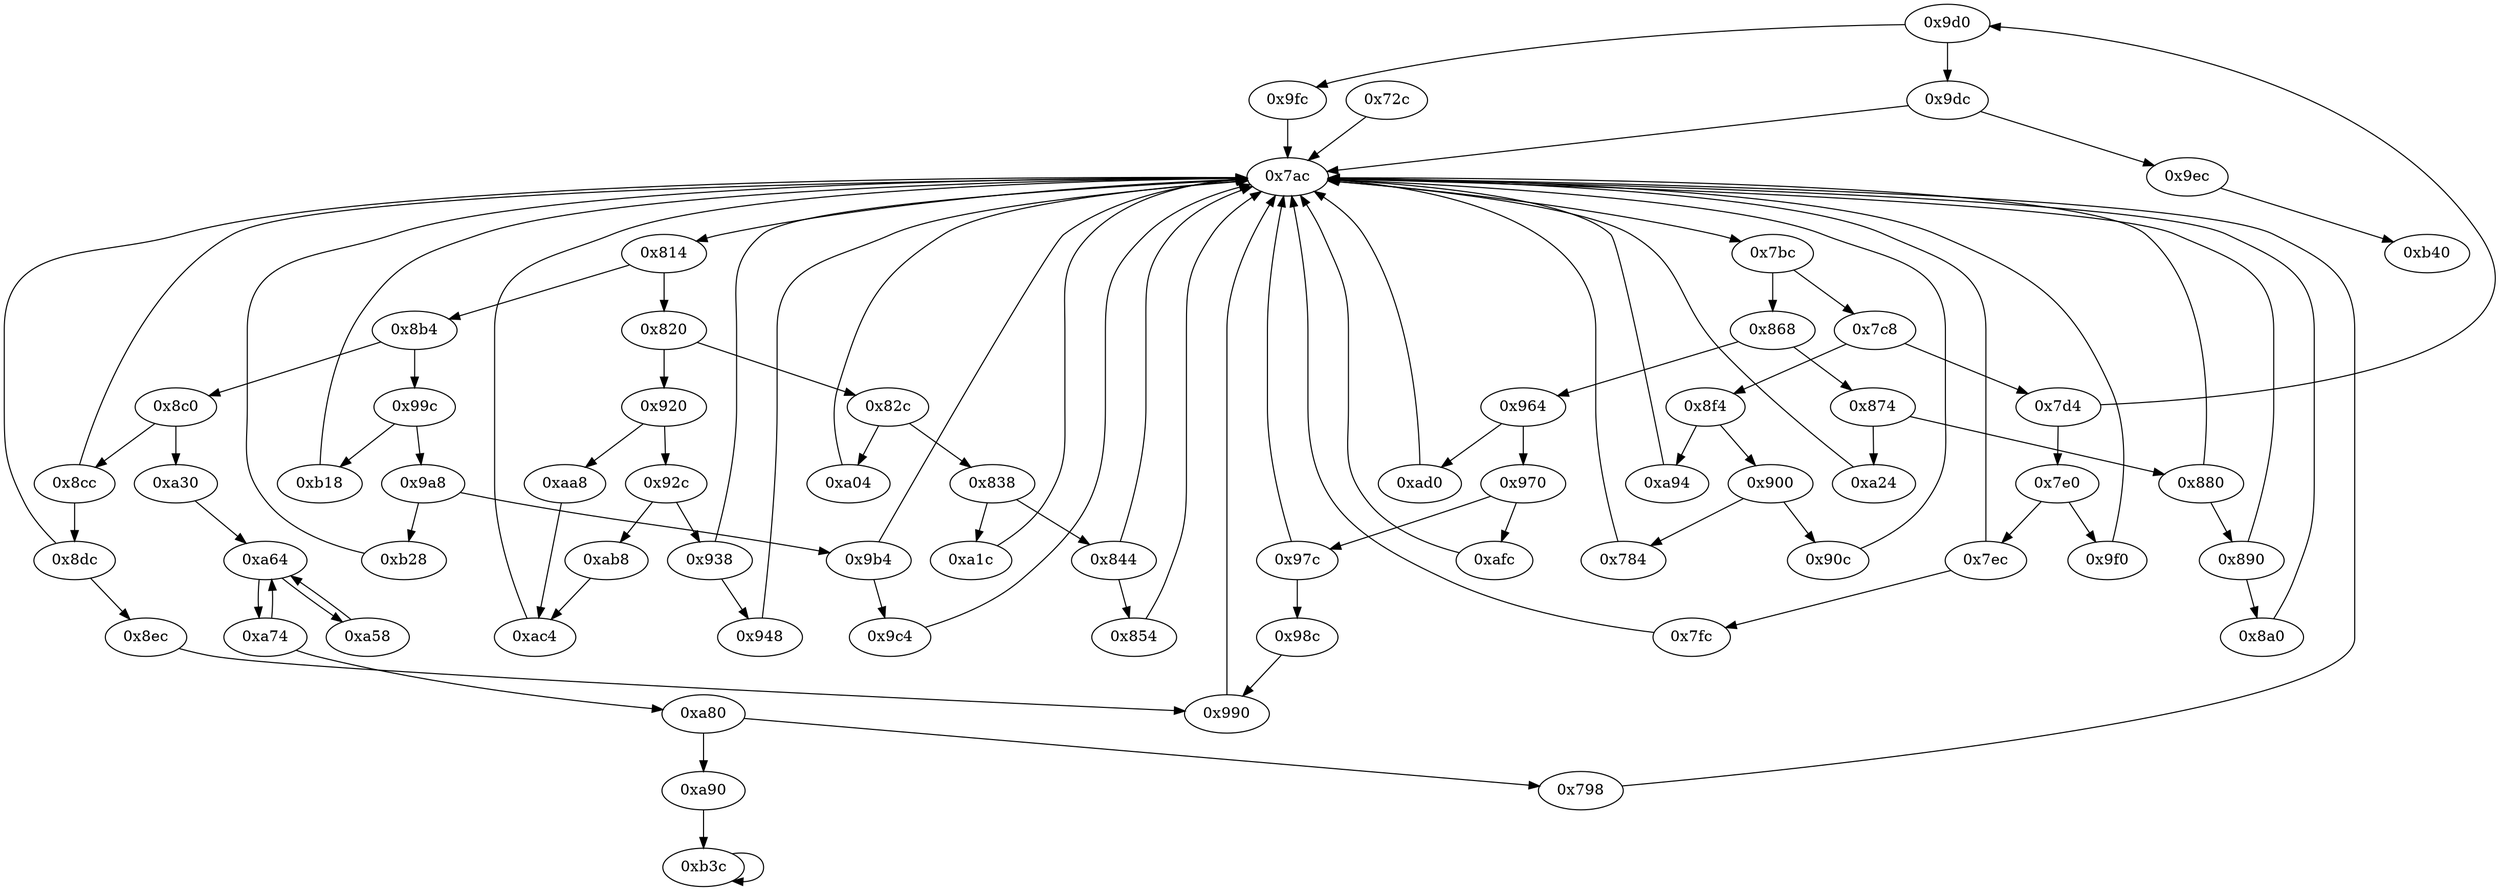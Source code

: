 digraph "" {
	"0x9d0"	 [opcode="[u'ldr', u'cmp', u'b']"];
	"0x9fc"	 [opcode="[u'ldr', u'b']"];
	"0x9d0" -> "0x9fc";
	"0x9dc"	 [opcode="[u'ldr', u'cmp', u'mov', u'b']"];
	"0x9d0" -> "0x9dc";
	"0xa04"	 [opcode="[u'ldr', u'ldr', u'ldr', u'cmp', u'mov', u'b']"];
	"0x7ac"	 [opcode="[u'mov', u'ldr', u'cmp', u'b']"];
	"0xa04" -> "0x7ac";
	"0x8f4"	 [opcode="[u'ldr', u'cmp', u'b']"];
	"0x900"	 [opcode="[u'ldr', u'cmp', u'b']"];
	"0x8f4" -> "0x900";
	"0xa94"	 [opcode="[u'sub', u'str', u'ldr', u'ldr', u'b']"];
	"0x8f4" -> "0xa94";
	"0xa64"	 [opcode="[u'bic', u'ldr', u'cmp', u'b']"];
	"0xa74"	 [opcode="[u'ldr', u'cmp', u'b']"];
	"0xa64" -> "0xa74";
	"0xa58"	 [opcode="[u'mov', u'bl', u'ldr']"];
	"0xa64" -> "0xa58";
	"0x7fc"	 [opcode="[u'ldr', u'ldr', u'bl', u'str', u'ldr', u'b']"];
	"0x7fc" -> "0x7ac";
	"0x99c"	 [opcode="[u'ldr', u'cmp', u'b']"];
	"0xb18"	 [opcode="[u'mov', u'mov', u'str', u'b']"];
	"0x99c" -> "0xb18";
	"0x9a8"	 [opcode="[u'ldr', u'cmp', u'b']"];
	"0x99c" -> "0x9a8";
	"0x8ec"	 [opcode="[u'ldr', u'b']"];
	"0x990"	 [opcode="[u'str', u'mov', u'b']"];
	"0x8ec" -> "0x990";
	"0x7bc"	 [opcode="[u'ldr', u'cmp', u'b']"];
	"0x868"	 [opcode="[u'ldr', u'cmp', u'b']"];
	"0x7bc" -> "0x868";
	"0x7c8"	 [opcode="[u'ldr', u'cmp', u'b']"];
	"0x7bc" -> "0x7c8";
	"0x784"	 [opcode="[u'ldr', u'cmp', u'mov', u'ldr', u'b']"];
	"0x784" -> "0x7ac";
	"0x7e0"	 [opcode="[u'ldr', u'cmp', u'b']"];
	"0x9f0"	 [opcode="[u'mov', u'mov', u'b']"];
	"0x7e0" -> "0x9f0";
	"0x7ec"	 [opcode="[u'ldr', u'cmp', u'mov', u'b']"];
	"0x7e0" -> "0x7ec";
	"0xb3c"	 [opcode="[u'b']"];
	"0xb3c" -> "0xb3c";
	"0x9b4"	 [opcode="[u'ldr', u'cmp', u'mov', u'b']"];
	"0x9b4" -> "0x7ac";
	"0x9c4"	 [opcode="[u'ldr', u'ldr', u'b']"];
	"0x9b4" -> "0x9c4";
	"0x9ec"	 [opcode="[u'b']"];
	"0xb40"	 [opcode="[u'ldr', u'ldr', u'ldr', u'ldr', u'sub', u'mov', u'sub', u'pop']"];
	"0x9ec" -> "0xb40";
	"0x8b4"	 [opcode="[u'ldr', u'cmp', u'b']"];
	"0x8b4" -> "0x99c";
	"0x8c0"	 [opcode="[u'ldr', u'cmp', u'b']"];
	"0x8b4" -> "0x8c0";
	"0x948"	 [opcode="[u'ldr', u'cmp', u'mov', u'mov', u'strb', u'ldr', u'b']"];
	"0x948" -> "0x7ac";
	"0x9f0" -> "0x7ac";
	"0x880"	 [opcode="[u'ldr', u'cmp', u'mov', u'b']"];
	"0x880" -> "0x7ac";
	"0x890"	 [opcode="[u'ldr', u'cmp', u'mov', u'b']"];
	"0x880" -> "0x890";
	"0x964"	 [opcode="[u'ldr', u'cmp', u'b']"];
	"0x868" -> "0x964";
	"0x874"	 [opcode="[u'ldr', u'cmp', u'b']"];
	"0x868" -> "0x874";
	"0xafc"	 [opcode="[u'ldr', u'cmp', u'mov', u'mov', u'strb', u'ldr', u'b']"];
	"0xafc" -> "0x7ac";
	"0x820"	 [opcode="[u'ldr', u'cmp', u'b']"];
	"0x920"	 [opcode="[u'ldr', u'cmp', u'b']"];
	"0x820" -> "0x920";
	"0x82c"	 [opcode="[u'ldr', u'cmp', u'b']"];
	"0x820" -> "0x82c";
	"0xab8"	 [opcode="[u'ldrb', u'ldr', u'ldr']"];
	"0xac4"	 [opcode="[u'cmp', u'mov', u'b']"];
	"0xab8" -> "0xac4";
	"0xaa8"	 [opcode="[u'ldrb', u'ldr', u'ldr', u'b']"];
	"0x920" -> "0xaa8";
	"0x92c"	 [opcode="[u'ldr', u'cmp', u'b']"];
	"0x920" -> "0x92c";
	"0x8cc"	 [opcode="[u'ldr', u'cmp', u'mov', u'b']"];
	"0x8cc" -> "0x7ac";
	"0x8dc"	 [opcode="[u'ldr', u'cmp', u'mov', u'b']"];
	"0x8cc" -> "0x8dc";
	"0xa80"	 [opcode="[u'ldr', u'mov', u'cmp', u'b']"];
	"0x798"	 [opcode="[u'ldr', u'mov', u'mov', u'ldr', u'ldr']"];
	"0xa80" -> "0x798";
	"0xa90"	 [opcode="[u'b']"];
	"0xa80" -> "0xa90";
	"0x844"	 [opcode="[u'ldr', u'cmp', u'mov', u'b']"];
	"0x844" -> "0x7ac";
	"0x854"	 [opcode="[u'ldr', u'ldrb', u'str', u'ldr', u'b']"];
	"0x844" -> "0x854";
	"0x970"	 [opcode="[u'ldr', u'cmp', u'b']"];
	"0x964" -> "0x970";
	"0xad0"	 [opcode="[u'ldr', u'str', u'ldr', u'ldr', u'ldr', u'add', u'cmp', u'mov', u'mov', u'str', u'b']"];
	"0x964" -> "0xad0";
	"0xa1c"	 [opcode="[u'ldr', u'b']"];
	"0xa1c" -> "0x7ac";
	"0xb28"	 [opcode="[u'ldr', u'add', u'str', u'ldr', u'b']"];
	"0xb28" -> "0x7ac";
	"0x97c"	 [opcode="[u'ldr', u'cmp', u'mov', u'b']"];
	"0x97c" -> "0x7ac";
	"0x98c"	 [opcode="[u'mov']"];
	"0x97c" -> "0x98c";
	"0x72c"	 [opcode="[u'push', u'add', u'sub', u'str', u'ldr', u'mov', u'ldr', u'ldr', u'str', u'ldr', u'ldr', u'ldr', u'ldr', u'ldr', u'ldr', u'add', \
u'ldr', u'add', u'str', u'str', u'str', u'b']"];
	"0x72c" -> "0x7ac";
	"0x7c8" -> "0x8f4";
	"0x7d4"	 [opcode="[u'ldr', u'cmp', u'b']"];
	"0x7c8" -> "0x7d4";
	"0xb18" -> "0x7ac";
	"0x798" -> "0x7ac";
	"0x7ac" -> "0x7bc";
	"0x814"	 [opcode="[u'ldr', u'cmp', u'b']"];
	"0x7ac" -> "0x814";
	"0xaa8" -> "0xac4";
	"0xa74" -> "0xa64";
	"0xa74" -> "0xa80";
	"0x9fc" -> "0x7ac";
	"0xa58" -> "0xa64";
	"0xac4" -> "0x7ac";
	"0x8dc" -> "0x8ec";
	"0x8dc" -> "0x7ac";
	"0x9c4" -> "0x7ac";
	"0x9dc" -> "0x9ec";
	"0x9dc" -> "0x7ac";
	"0x874" -> "0x880";
	"0xa24"	 [opcode="[u'mov', u'mov', u'b']"];
	"0x874" -> "0xa24";
	"0x8a0"	 [opcode="[u'ldr', u'ldr', u'bl', u'ldr', u'b']"];
	"0x8a0" -> "0x7ac";
	"0x98c" -> "0x990";
	"0xa24" -> "0x7ac";
	"0x9a8" -> "0x9b4";
	"0x9a8" -> "0xb28";
	"0x8c0" -> "0x8cc";
	"0xa30"	 [opcode="[u'sub', u'str', u'str', u'mov', u'mov', u'mov', u'bl', u'mov', u'ldr', u'b']"];
	"0x8c0" -> "0xa30";
	"0xa30" -> "0xa64";
	"0x890" -> "0x7ac";
	"0x890" -> "0x8a0";
	"0x814" -> "0x8b4";
	"0x814" -> "0x820";
	"0x900" -> "0x784";
	"0x90c"	 [opcode="[u'ldr', u'mov', u'bl', u'ldr', u'b']"];
	"0x900" -> "0x90c";
	"0x838"	 [opcode="[u'ldr', u'cmp', u'b']"];
	"0x838" -> "0x844";
	"0x838" -> "0xa1c";
	"0xa94" -> "0x7ac";
	"0x970" -> "0xafc";
	"0x970" -> "0x97c";
	"0x7d4" -> "0x9d0";
	"0x7d4" -> "0x7e0";
	"0xa90" -> "0xb3c";
	"0x938"	 [opcode="[u'ldr', u'cmp', u'mov', u'b']"];
	"0x938" -> "0x948";
	"0x938" -> "0x7ac";
	"0x854" -> "0x7ac";
	"0x82c" -> "0xa04";
	"0x82c" -> "0x838";
	"0x92c" -> "0xab8";
	"0x92c" -> "0x938";
	"0xad0" -> "0x7ac";
	"0x990" -> "0x7ac";
	"0x7ec" -> "0x7fc";
	"0x7ec" -> "0x7ac";
	"0x90c" -> "0x7ac";
}
